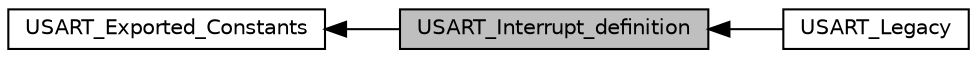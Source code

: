 digraph "USART_Interrupt_definition"
{
  edge [fontname="Helvetica",fontsize="10",labelfontname="Helvetica",labelfontsize="10"];
  node [fontname="Helvetica",fontsize="10",shape=record];
  rankdir=LR;
  Node0 [label="USART_Interrupt_definition",height=0.2,width=0.4,color="black", fillcolor="grey75", style="filled", fontcolor="black"];
  Node2 [label="USART_Legacy",height=0.2,width=0.4,color="black", fillcolor="white", style="filled",URL="$group___u_s_a_r_t___legacy.html"];
  Node1 [label="USART_Exported_Constants",height=0.2,width=0.4,color="black", fillcolor="white", style="filled",URL="$group___u_s_a_r_t___exported___constants.html"];
  Node1->Node0 [shape=plaintext, dir="back", style="solid"];
  Node0->Node2 [shape=plaintext, dir="back", style="solid"];
}
